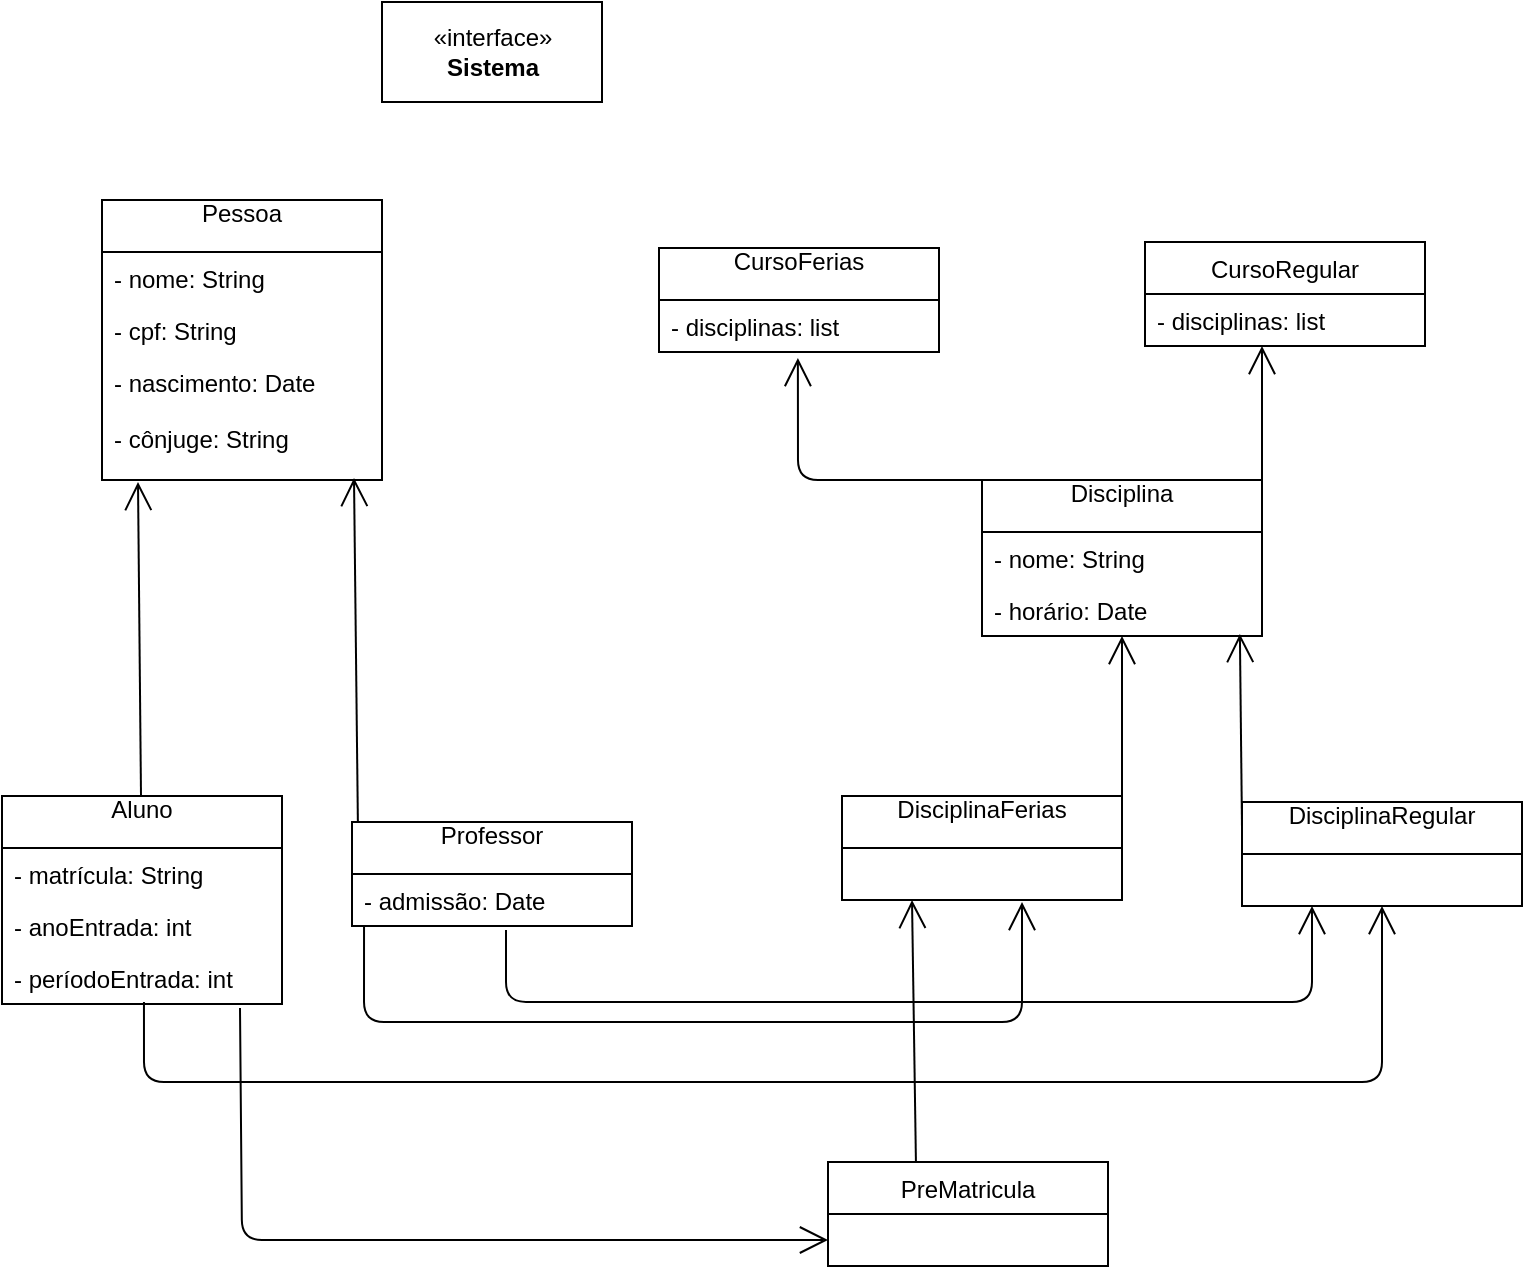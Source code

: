 <mxfile version="10.6.3" type="device"><diagram id="2qIT-V2d6h34Lu8ehYae" name="Page-1"><mxGraphModel dx="1394" dy="796" grid="1" gridSize="10" guides="1" tooltips="1" connect="1" arrows="1" fold="1" page="1" pageScale="1" pageWidth="827" pageHeight="1169" math="0" shadow="0"><root><mxCell id="0"/><mxCell id="1" parent="0"/><mxCell id="dr7GZ2p0dHBVWRRN1qLM-1" value="Pessoa&#10;" style="swimlane;fontStyle=0;childLayout=stackLayout;horizontal=1;startSize=26;fillColor=none;horizontalStack=0;resizeParent=1;resizeParentMax=0;resizeLast=0;collapsible=1;marginBottom=0;" parent="1" vertex="1"><mxGeometry x="50" y="119" width="140" height="140" as="geometry"/></mxCell><mxCell id="dr7GZ2p0dHBVWRRN1qLM-2" value="- nome: String&#10;" style="text;strokeColor=none;fillColor=none;align=left;verticalAlign=top;spacingLeft=4;spacingRight=4;overflow=hidden;rotatable=0;points=[[0,0.5],[1,0.5]];portConstraint=eastwest;" parent="dr7GZ2p0dHBVWRRN1qLM-1" vertex="1"><mxGeometry y="26" width="140" height="26" as="geometry"/></mxCell><mxCell id="dr7GZ2p0dHBVWRRN1qLM-3" value="- cpf: String&#10;" style="text;strokeColor=none;fillColor=none;align=left;verticalAlign=top;spacingLeft=4;spacingRight=4;overflow=hidden;rotatable=0;points=[[0,0.5],[1,0.5]];portConstraint=eastwest;" parent="dr7GZ2p0dHBVWRRN1qLM-1" vertex="1"><mxGeometry y="52" width="140" height="26" as="geometry"/></mxCell><mxCell id="dr7GZ2p0dHBVWRRN1qLM-4" value="- nascimento: Date&#10;&#10;- cônjuge: String" style="text;strokeColor=none;fillColor=none;align=left;verticalAlign=top;spacingLeft=4;spacingRight=4;overflow=hidden;rotatable=0;points=[[0,0.5],[1,0.5]];portConstraint=eastwest;" parent="dr7GZ2p0dHBVWRRN1qLM-1" vertex="1"><mxGeometry y="78" width="140" height="62" as="geometry"/></mxCell><mxCell id="dr7GZ2p0dHBVWRRN1qLM-5" value="Aluno&#10;" style="swimlane;fontStyle=0;childLayout=stackLayout;horizontal=1;startSize=26;fillColor=none;horizontalStack=0;resizeParent=1;resizeParentMax=0;resizeLast=0;collapsible=1;marginBottom=0;" parent="1" vertex="1"><mxGeometry y="417" width="140" height="104" as="geometry"/></mxCell><mxCell id="dr7GZ2p0dHBVWRRN1qLM-6" value="- matrícula: String&#10;" style="text;strokeColor=none;fillColor=none;align=left;verticalAlign=top;spacingLeft=4;spacingRight=4;overflow=hidden;rotatable=0;points=[[0,0.5],[1,0.5]];portConstraint=eastwest;" parent="dr7GZ2p0dHBVWRRN1qLM-5" vertex="1"><mxGeometry y="26" width="140" height="26" as="geometry"/></mxCell><mxCell id="dr7GZ2p0dHBVWRRN1qLM-7" value="- anoEntrada: int&#10;" style="text;strokeColor=none;fillColor=none;align=left;verticalAlign=top;spacingLeft=4;spacingRight=4;overflow=hidden;rotatable=0;points=[[0,0.5],[1,0.5]];portConstraint=eastwest;" parent="dr7GZ2p0dHBVWRRN1qLM-5" vertex="1"><mxGeometry y="52" width="140" height="26" as="geometry"/></mxCell><mxCell id="dr7GZ2p0dHBVWRRN1qLM-8" value="- períodoEntrada: int&#10;" style="text;strokeColor=none;fillColor=none;align=left;verticalAlign=top;spacingLeft=4;spacingRight=4;overflow=hidden;rotatable=0;points=[[0,0.5],[1,0.5]];portConstraint=eastwest;" parent="dr7GZ2p0dHBVWRRN1qLM-5" vertex="1"><mxGeometry y="78" width="140" height="26" as="geometry"/></mxCell><mxCell id="dr7GZ2p0dHBVWRRN1qLM-10" value="Professor&#10;" style="swimlane;fontStyle=0;childLayout=stackLayout;horizontal=1;startSize=26;fillColor=none;horizontalStack=0;resizeParent=1;resizeParentMax=0;resizeLast=0;collapsible=1;marginBottom=0;" parent="1" vertex="1"><mxGeometry x="175" y="430" width="140" height="52" as="geometry"/></mxCell><mxCell id="dr7GZ2p0dHBVWRRN1qLM-11" value="- admissão: Date&#10;" style="text;strokeColor=none;fillColor=none;align=left;verticalAlign=top;spacingLeft=4;spacingRight=4;overflow=hidden;rotatable=0;points=[[0,0.5],[1,0.5]];portConstraint=eastwest;" parent="dr7GZ2p0dHBVWRRN1qLM-10" vertex="1"><mxGeometry y="26" width="140" height="26" as="geometry"/></mxCell><mxCell id="dr7GZ2p0dHBVWRRN1qLM-16" value="Disciplina&#10;" style="swimlane;fontStyle=0;childLayout=stackLayout;horizontal=1;startSize=26;fillColor=none;horizontalStack=0;resizeParent=1;resizeParentMax=0;resizeLast=0;collapsible=1;marginBottom=0;" parent="1" vertex="1"><mxGeometry x="490" y="259" width="140" height="78" as="geometry"/></mxCell><mxCell id="dr7GZ2p0dHBVWRRN1qLM-17" value="- nome: String&#10;" style="text;strokeColor=none;fillColor=none;align=left;verticalAlign=top;spacingLeft=4;spacingRight=4;overflow=hidden;rotatable=0;points=[[0,0.5],[1,0.5]];portConstraint=eastwest;" parent="dr7GZ2p0dHBVWRRN1qLM-16" vertex="1"><mxGeometry y="26" width="140" height="26" as="geometry"/></mxCell><mxCell id="dr7GZ2p0dHBVWRRN1qLM-18" value="- horário: Date&#10;" style="text;strokeColor=none;fillColor=none;align=left;verticalAlign=top;spacingLeft=4;spacingRight=4;overflow=hidden;rotatable=0;points=[[0,0.5],[1,0.5]];portConstraint=eastwest;" parent="dr7GZ2p0dHBVWRRN1qLM-16" vertex="1"><mxGeometry y="52" width="140" height="26" as="geometry"/></mxCell><mxCell id="dr7GZ2p0dHBVWRRN1qLM-20" value="DisciplinaFerias&#10;" style="swimlane;fontStyle=0;childLayout=stackLayout;horizontal=1;startSize=26;fillColor=none;horizontalStack=0;resizeParent=1;resizeParentMax=0;resizeLast=0;collapsible=1;marginBottom=0;" parent="1" vertex="1"><mxGeometry x="420" y="417" width="140" height="52" as="geometry"/></mxCell><mxCell id="dr7GZ2p0dHBVWRRN1qLM-24" value="DisciplinaRegular&#10;" style="swimlane;fontStyle=0;childLayout=stackLayout;horizontal=1;startSize=26;fillColor=none;horizontalStack=0;resizeParent=1;resizeParentMax=0;resizeLast=0;collapsible=1;marginBottom=0;" parent="1" vertex="1"><mxGeometry x="620" y="420" width="140" height="52" as="geometry"/></mxCell><mxCell id="dr7GZ2p0dHBVWRRN1qLM-30" value="«interface»&lt;br&gt;&lt;b&gt;Sistema&lt;/b&gt;" style="html=1;" parent="1" vertex="1"><mxGeometry x="190" y="20" width="110" height="50" as="geometry"/></mxCell><mxCell id="xHMvG36gQrGaQT4AXWp6-2" value="CursoFerias&#10;" style="swimlane;fontStyle=0;childLayout=stackLayout;horizontal=1;startSize=26;fillColor=none;horizontalStack=0;resizeParent=1;resizeParentMax=0;resizeLast=0;collapsible=1;marginBottom=0;" parent="1" vertex="1"><mxGeometry x="328.5" y="143" width="140" height="52" as="geometry"/></mxCell><mxCell id="xHMvG36gQrGaQT4AXWp6-3" value="- disciplinas: list&#10;" style="text;strokeColor=none;fillColor=none;align=left;verticalAlign=top;spacingLeft=4;spacingRight=4;overflow=hidden;rotatable=0;points=[[0,0.5],[1,0.5]];portConstraint=eastwest;" parent="xHMvG36gQrGaQT4AXWp6-2" vertex="1"><mxGeometry y="26" width="140" height="26" as="geometry"/></mxCell><mxCell id="xHMvG36gQrGaQT4AXWp6-6" value="CursoRegular" style="swimlane;fontStyle=0;childLayout=stackLayout;horizontal=1;startSize=26;fillColor=none;horizontalStack=0;resizeParent=1;resizeParentMax=0;resizeLast=0;collapsible=1;marginBottom=0;" parent="1" vertex="1"><mxGeometry x="571.5" y="140" width="140" height="52" as="geometry"/></mxCell><mxCell id="xHMvG36gQrGaQT4AXWp6-7" value="- disciplinas: list&#10;" style="text;strokeColor=none;fillColor=none;align=left;verticalAlign=top;spacingLeft=4;spacingRight=4;overflow=hidden;rotatable=0;points=[[0,0.5],[1,0.5]];portConstraint=eastwest;" parent="xHMvG36gQrGaQT4AXWp6-6" vertex="1"><mxGeometry y="26" width="140" height="26" as="geometry"/></mxCell><mxCell id="RblgPPcwlT_T07MDOatp-2" value="" style="endArrow=open;endFill=1;endSize=12;html=1;" edge="1" parent="1" source="dr7GZ2p0dHBVWRRN1qLM-5"><mxGeometry width="160" relative="1" as="geometry"><mxPoint x="20" y="380" as="sourcePoint"/><mxPoint x="68" y="260" as="targetPoint"/></mxGeometry></mxCell><mxCell id="RblgPPcwlT_T07MDOatp-3" value="" style="endArrow=open;endFill=1;endSize=12;html=1;entryX=0.9;entryY=0.984;entryDx=0;entryDy=0;entryPerimeter=0;exitX=0.021;exitY=0;exitDx=0;exitDy=0;exitPerimeter=0;" edge="1" parent="1" source="dr7GZ2p0dHBVWRRN1qLM-10" target="dr7GZ2p0dHBVWRRN1qLM-4"><mxGeometry width="160" relative="1" as="geometry"><mxPoint x="10" y="780" as="sourcePoint"/><mxPoint x="170" y="780" as="targetPoint"/></mxGeometry></mxCell><mxCell id="RblgPPcwlT_T07MDOatp-4" value="" style="endArrow=open;endFill=1;endSize=12;html=1;entryX=0.5;entryY=1;entryDx=0;entryDy=0;exitX=0.507;exitY=0.962;exitDx=0;exitDy=0;exitPerimeter=0;" edge="1" parent="1" source="dr7GZ2p0dHBVWRRN1qLM-8" target="dr7GZ2p0dHBVWRRN1qLM-24"><mxGeometry width="160" relative="1" as="geometry"><mxPoint x="71" y="530" as="sourcePoint"/><mxPoint x="730" y="560" as="targetPoint"/><Array as="points"><mxPoint x="71" y="560"/><mxPoint x="150" y="560"/><mxPoint x="320" y="560"/><mxPoint x="470" y="560"/><mxPoint x="690" y="560"/></Array></mxGeometry></mxCell><mxCell id="RblgPPcwlT_T07MDOatp-5" value="" style="endArrow=open;endFill=1;endSize=12;html=1;entryX=0;entryY=0.5;entryDx=0;entryDy=0;exitX=0.85;exitY=1.077;exitDx=0;exitDy=0;exitPerimeter=0;" edge="1" parent="1" source="dr7GZ2p0dHBVWRRN1qLM-8"><mxGeometry width="160" relative="1" as="geometry"><mxPoint x="140" y="550" as="sourcePoint"/><mxPoint x="413" y="639" as="targetPoint"/><Array as="points"><mxPoint x="120" y="639"/></Array></mxGeometry></mxCell><mxCell id="RblgPPcwlT_T07MDOatp-6" value="" style="endArrow=open;endFill=1;endSize=12;html=1;exitX=0.043;exitY=1;exitDx=0;exitDy=0;exitPerimeter=0;" edge="1" parent="1" source="dr7GZ2p0dHBVWRRN1qLM-11"><mxGeometry width="160" relative="1" as="geometry"><mxPoint x="10" y="600" as="sourcePoint"/><mxPoint x="510" y="470" as="targetPoint"/><Array as="points"><mxPoint x="181" y="530"/><mxPoint x="510" y="530"/></Array></mxGeometry></mxCell><mxCell id="RblgPPcwlT_T07MDOatp-7" value="" style="endArrow=open;endFill=1;endSize=12;html=1;exitX=0.55;exitY=1.077;exitDx=0;exitDy=0;exitPerimeter=0;entryX=0.25;entryY=1;entryDx=0;entryDy=0;" edge="1" parent="1" source="dr7GZ2p0dHBVWRRN1qLM-11" target="dr7GZ2p0dHBVWRRN1qLM-24"><mxGeometry width="160" relative="1" as="geometry"><mxPoint x="290" y="507.5" as="sourcePoint"/><mxPoint x="660" y="520" as="targetPoint"/><Array as="points"><mxPoint x="252" y="520"/><mxPoint x="655" y="520"/></Array></mxGeometry></mxCell><mxCell id="RblgPPcwlT_T07MDOatp-8" value="" style="endArrow=open;endFill=1;endSize=12;html=1;exitX=1;exitY=0.115;exitDx=0;exitDy=0;exitPerimeter=0;" edge="1" parent="1" source="dr7GZ2p0dHBVWRRN1qLM-20" target="dr7GZ2p0dHBVWRRN1qLM-18"><mxGeometry width="160" relative="1" as="geometry"><mxPoint x="10" y="600" as="sourcePoint"/><mxPoint x="170" y="600" as="targetPoint"/></mxGeometry></mxCell><mxCell id="RblgPPcwlT_T07MDOatp-9" value="" style="endArrow=open;endFill=1;endSize=12;html=1;entryX=0.921;entryY=0.962;entryDx=0;entryDy=0;entryPerimeter=0;exitX=0;exitY=0.25;exitDx=0;exitDy=0;" edge="1" parent="1" source="dr7GZ2p0dHBVWRRN1qLM-24" target="dr7GZ2p0dHBVWRRN1qLM-18"><mxGeometry width="160" relative="1" as="geometry"><mxPoint x="10" y="600" as="sourcePoint"/><mxPoint x="170" y="600" as="targetPoint"/></mxGeometry></mxCell><mxCell id="RblgPPcwlT_T07MDOatp-10" value="" style="endArrow=open;endFill=1;endSize=12;html=1;entryX=0.496;entryY=1.115;entryDx=0;entryDy=0;entryPerimeter=0;" edge="1" parent="1" target="xHMvG36gQrGaQT4AXWp6-3"><mxGeometry width="160" relative="1" as="geometry"><mxPoint x="490" y="259" as="sourcePoint"/><mxPoint x="170" y="600" as="targetPoint"/><Array as="points"><mxPoint x="398" y="259"/></Array></mxGeometry></mxCell><mxCell id="RblgPPcwlT_T07MDOatp-11" value="" style="endArrow=open;endFill=1;endSize=12;html=1;" edge="1" parent="1"><mxGeometry width="160" relative="1" as="geometry"><mxPoint x="630" y="264" as="sourcePoint"/><mxPoint x="630" y="192" as="targetPoint"/></mxGeometry></mxCell><mxCell id="RblgPPcwlT_T07MDOatp-12" value="PreMatricula" style="swimlane;fontStyle=0;childLayout=stackLayout;horizontal=1;startSize=26;fillColor=none;horizontalStack=0;resizeParent=1;resizeParentMax=0;resizeLast=0;collapsible=1;marginBottom=0;" vertex="1" parent="1"><mxGeometry x="413" y="600" width="140" height="52" as="geometry"/></mxCell><mxCell id="RblgPPcwlT_T07MDOatp-17" value="" style="endArrow=open;endFill=1;endSize=12;html=1;entryX=0.25;entryY=1;entryDx=0;entryDy=0;exitX=0.314;exitY=-0.01;exitDx=0;exitDy=0;exitPerimeter=0;" edge="1" parent="1" source="RblgPPcwlT_T07MDOatp-12" target="dr7GZ2p0dHBVWRRN1qLM-20"><mxGeometry width="160" relative="1" as="geometry"><mxPoint x="10" y="740" as="sourcePoint"/><mxPoint x="170" y="740" as="targetPoint"/></mxGeometry></mxCell></root></mxGraphModel></diagram></mxfile>